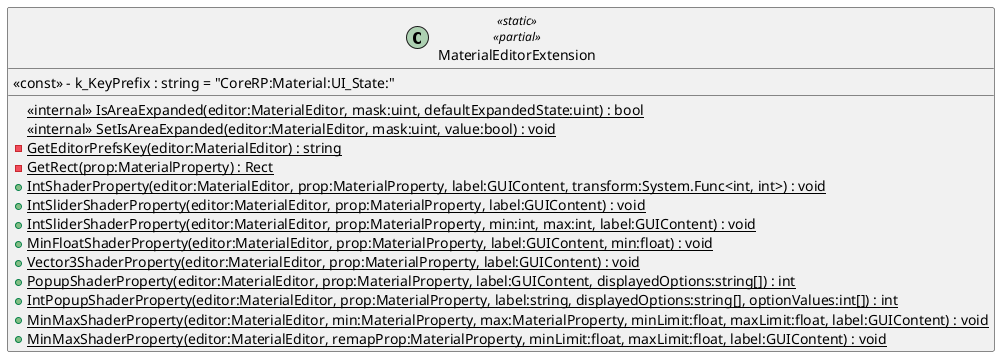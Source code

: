 @startuml
class MaterialEditorExtension <<static>> <<partial>> {
    <<const>> - k_KeyPrefix : string = "CoreRP:Material:UI_State:"
    <<internal>> {static} IsAreaExpanded(editor:MaterialEditor, mask:uint, defaultExpandedState:uint) : bool
    <<internal>> {static} SetIsAreaExpanded(editor:MaterialEditor, mask:uint, value:bool) : void
    {static} - GetEditorPrefsKey(editor:MaterialEditor) : string
}
class MaterialEditorExtension <<static>> <<partial>> {
    {static} - GetRect(prop:MaterialProperty) : Rect
    + {static} IntShaderProperty(editor:MaterialEditor, prop:MaterialProperty, label:GUIContent, transform:System.Func<int, int>) : void
    + {static} IntSliderShaderProperty(editor:MaterialEditor, prop:MaterialProperty, label:GUIContent) : void
    + {static} IntSliderShaderProperty(editor:MaterialEditor, prop:MaterialProperty, min:int, max:int, label:GUIContent) : void
    + {static} MinFloatShaderProperty(editor:MaterialEditor, prop:MaterialProperty, label:GUIContent, min:float) : void
    + {static} Vector3ShaderProperty(editor:MaterialEditor, prop:MaterialProperty, label:GUIContent) : void
    + {static} PopupShaderProperty(editor:MaterialEditor, prop:MaterialProperty, label:GUIContent, displayedOptions:string[]) : int
    + {static} IntPopupShaderProperty(editor:MaterialEditor, prop:MaterialProperty, label:string, displayedOptions:string[], optionValues:int[]) : int
    + {static} MinMaxShaderProperty(editor:MaterialEditor, min:MaterialProperty, max:MaterialProperty, minLimit:float, maxLimit:float, label:GUIContent) : void
    + {static} MinMaxShaderProperty(editor:MaterialEditor, remapProp:MaterialProperty, minLimit:float, maxLimit:float, label:GUIContent) : void
}
@enduml
